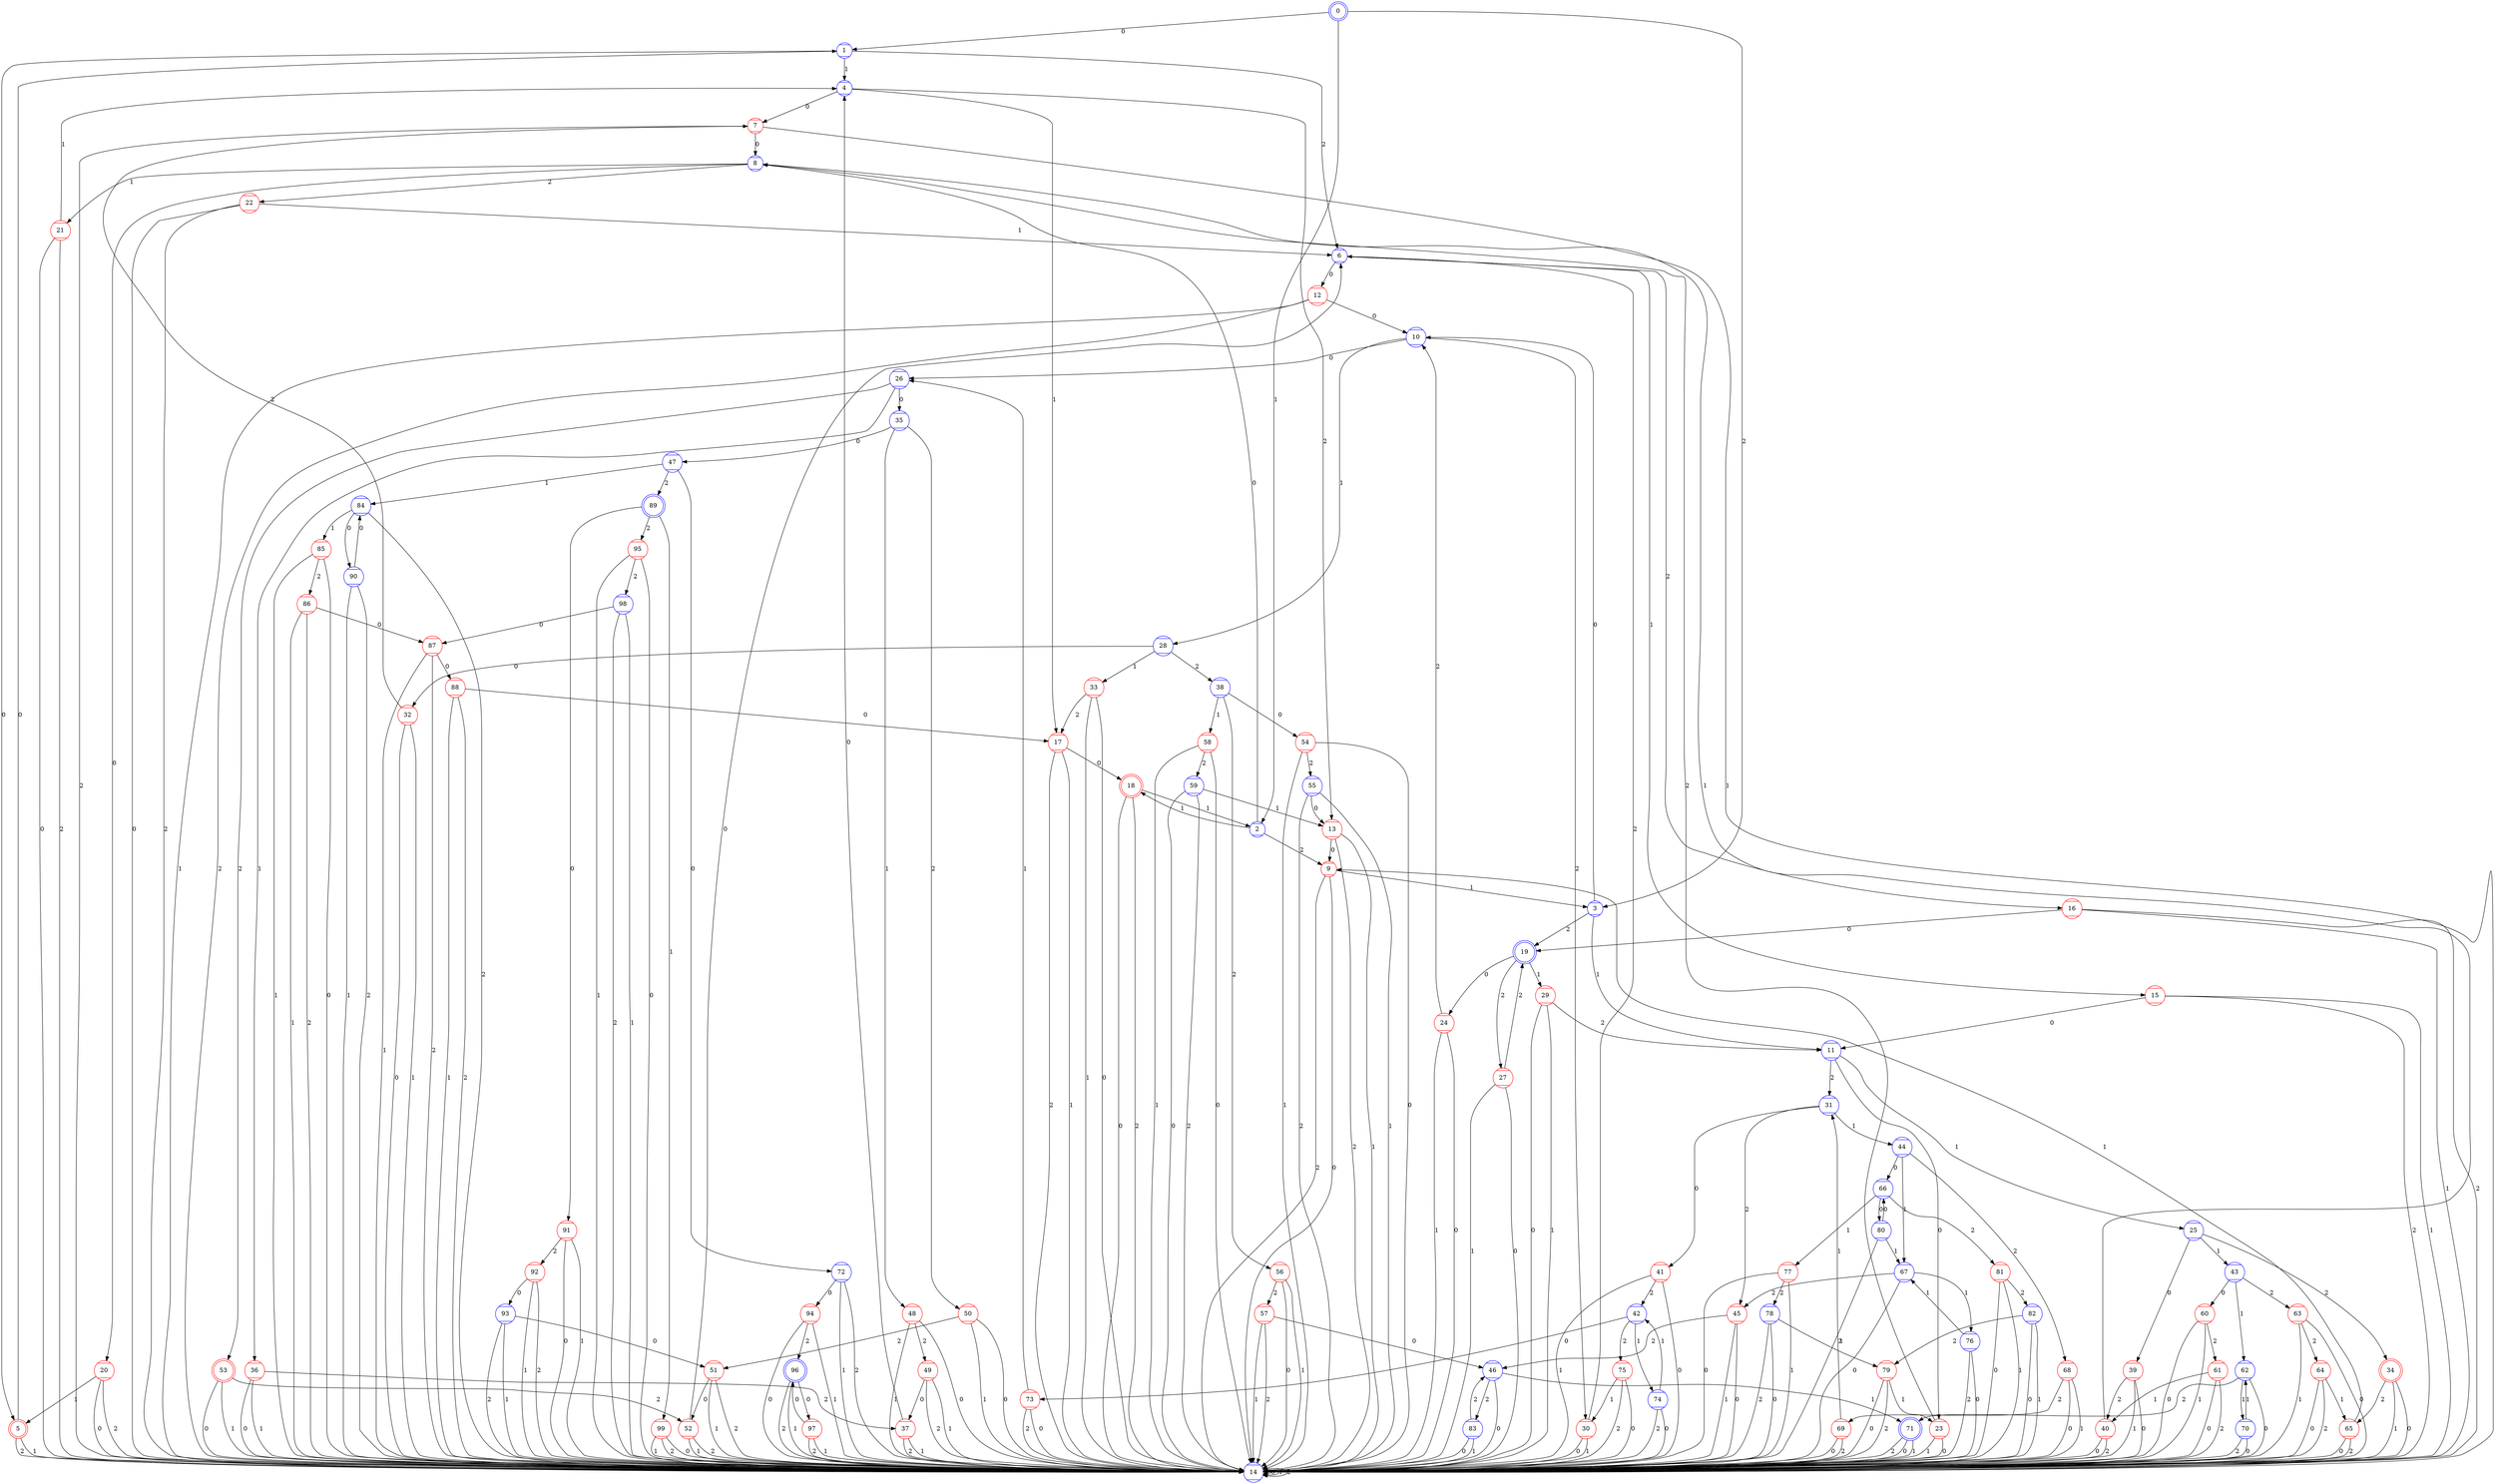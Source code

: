 digraph{
0 [color=blue, style=striped, shape=doublecircle]
1 [color=blue, style=striped, shape=Mcircle]
2 [color=blue, style=striped, shape=Mcircle]
3 [color=blue, style=striped, shape=Mcircle]
4 [color=blue, style=striped, shape=Mcircle]
5 [color=red, style=striped, shape=doublecircle]
6 [color=blue, style=striped, shape=Mcircle]
7 [color=red, style=striped, shape=Mcircle]
8 [color=blue, style=striped, shape=Mcircle]
9 [color=red, style=striped, shape=Mcircle]
10 [color=blue, style=striped, shape=Mcircle]
11 [color=blue, style=striped, shape=Mcircle]
12 [color=red, style=striped, shape=Mcircle]
13 [color=red, style=striped, shape=Mcircle]
14 [color=blue, style=striped, shape=Mcircle]
15 [color=red, style=striped, shape=Mcircle]
16 [color=red, style=striped, shape=Mcircle]
17 [color=red, style=striped, shape=Mcircle]
18 [color=red, style=striped, shape=doublecircle]
19 [color=blue, style=striped, shape=doublecircle]
20 [color=red, style=striped, shape=Mcircle]
21 [color=red, style=striped, shape=Mcircle]
22 [color=red, style=striped, shape=Mcircle]
23 [color=red, style=striped, shape=Mcircle]
24 [color=red, style=striped, shape=Mcircle]
25 [color=blue, style=striped, shape=Mcircle]
26 [color=blue, style=striped, shape=Mcircle]
27 [color=red, style=striped, shape=Mcircle]
28 [color=blue, style=striped, shape=Mcircle]
29 [color=red, style=striped, shape=Mcircle]
30 [color=red, style=striped, shape=Mcircle]
31 [color=blue, style=striped, shape=Mcircle]
32 [color=red, style=striped, shape=Mcircle]
33 [color=red, style=striped, shape=Mcircle]
34 [color=red, style=striped, shape=doublecircle]
35 [color=blue, style=striped, shape=Mcircle]
36 [color=red, style=striped, shape=Mcircle]
37 [color=red, style=striped, shape=Mcircle]
38 [color=blue, style=striped, shape=Mcircle]
39 [color=red, style=striped, shape=Mcircle]
40 [color=red, style=striped, shape=Mcircle]
41 [color=red, style=striped, shape=Mcircle]
42 [color=blue, style=striped, shape=Mcircle]
43 [color=blue, style=striped, shape=Mcircle]
44 [color=blue, style=striped, shape=Mcircle]
45 [color=red, style=striped, shape=Mcircle]
46 [color=blue, style=striped, shape=Mcircle]
47 [color=blue, style=striped, shape=Mcircle]
48 [color=red, style=striped, shape=Mcircle]
49 [color=red, style=striped, shape=Mcircle]
50 [color=red, style=striped, shape=Mcircle]
51 [color=red, style=striped, shape=Mcircle]
52 [color=red, style=striped, shape=Mcircle]
53 [color=red, style=striped, shape=doublecircle]
54 [color=red, style=striped, shape=Mcircle]
55 [color=blue, style=striped, shape=Mcircle]
56 [color=red, style=striped, shape=Mcircle]
57 [color=red, style=striped, shape=Mcircle]
58 [color=red, style=striped, shape=Mcircle]
59 [color=blue, style=striped, shape=Mcircle]
60 [color=red, style=striped, shape=Mcircle]
61 [color=red, style=striped, shape=Mcircle]
62 [color=blue, style=striped, shape=Mcircle]
63 [color=red, style=striped, shape=Mcircle]
64 [color=red, style=striped, shape=Mcircle]
65 [color=red, style=striped, shape=Mcircle]
66 [color=blue, style=striped, shape=Mcircle]
67 [color=blue, style=striped, shape=Mcircle]
68 [color=red, style=striped, shape=Mcircle]
69 [color=red, style=striped, shape=Mcircle]
70 [color=blue, style=striped, shape=Mcircle]
71 [color=blue, style=striped, shape=doublecircle]
72 [color=blue, style=striped, shape=Mcircle]
73 [color=red, style=striped, shape=Mcircle]
74 [color=blue, style=striped, shape=Mcircle]
75 [color=red, style=striped, shape=Mcircle]
76 [color=blue, style=striped, shape=Mcircle]
77 [color=red, style=striped, shape=Mcircle]
78 [color=blue, style=striped, shape=Mcircle]
79 [color=red, style=striped, shape=Mcircle]
80 [color=blue, style=striped, shape=Mcircle]
81 [color=red, style=striped, shape=Mcircle]
82 [color=blue, style=striped, shape=Mcircle]
83 [color=blue, style=striped, shape=Mcircle]
84 [color=blue, style=striped, shape=Mcircle]
85 [color=red, style=striped, shape=Mcircle]
86 [color=red, style=striped, shape=Mcircle]
87 [color=red, style=striped, shape=Mcircle]
88 [color=red, style=striped, shape=Mcircle]
89 [color=blue, style=striped, shape=doublecircle]
90 [color=blue, style=striped, shape=Mcircle]
91 [color=red, style=striped, shape=Mcircle]
92 [color=red, style=striped, shape=Mcircle]
93 [color=blue, style=striped, shape=Mcircle]
94 [color=red, style=striped, shape=Mcircle]
95 [color=red, style=striped, shape=Mcircle]
96 [color=blue, style=striped, shape=doublecircle]
97 [color=red, style=striped, shape=Mcircle]
98 [color=blue, style=striped, shape=Mcircle]
99 [color=red, style=striped, shape=Mcircle]
0->1 [label=0]
0->2 [label=1]
0->3 [label=2]
1->5 [label=0]
1->4 [label=1]
1->6 [label=2]
2->8 [label=0]
2->18 [label=1]
2->9 [label=2]
3->10 [label=0]
3->11 [label=1]
3->19 [label=2]
4->7 [label=0]
4->17 [label=1]
4->13 [label=2]
5->1 [label=0]
5->14 [label=1]
5->14 [label=2]
6->12 [label=0]
6->15 [label=1]
6->16 [label=2]
7->8 [label=0]
7->14 [label=1]
7->14 [label=2]
8->20 [label=0]
8->21 [label=1]
8->22 [label=2]
9->14 [label=0]
9->3 [label=1]
9->14 [label=2]
10->26 [label=0]
10->28 [label=1]
10->30 [label=2]
11->23 [label=0]
11->25 [label=1]
11->31 [label=2]
12->10 [label=0]
12->14 [label=1]
12->14 [label=2]
13->9 [label=0]
13->14 [label=1]
13->14 [label=2]
14->14 [label=0]
14->14 [label=1]
14->14 [label=2]
15->11 [label=0]
15->14 [label=1]
15->14 [label=2]
16->19 [label=0]
16->14 [label=1]
16->14 [label=2]
17->18 [label=0]
17->14 [label=1]
17->14 [label=2]
18->14 [label=0]
18->2 [label=1]
18->14 [label=2]
19->24 [label=0]
19->29 [label=1]
19->27 [label=2]
20->14 [label=0]
20->5 [label=1]
20->14 [label=2]
21->14 [label=0]
21->4 [label=1]
21->14 [label=2]
22->14 [label=0]
22->6 [label=1]
22->14 [label=2]
23->14 [label=0]
23->14 [label=1]
23->8 [label=2]
24->14 [label=0]
24->14 [label=1]
24->10 [label=2]
25->39 [label=0]
25->43 [label=1]
25->34 [label=2]
26->35 [label=0]
26->36 [label=1]
26->53 [label=2]
27->14 [label=0]
27->14 [label=1]
27->19 [label=2]
28->32 [label=0]
28->33 [label=1]
28->38 [label=2]
29->14 [label=0]
29->14 [label=1]
29->11 [label=2]
30->14 [label=0]
30->14 [label=1]
30->6 [label=2]
31->41 [label=0]
31->44 [label=1]
31->45 [label=2]
32->14 [label=0]
32->14 [label=1]
32->7 [label=2]
33->14 [label=0]
33->14 [label=1]
33->17 [label=2]
34->14 [label=0]
34->14 [label=1]
34->65 [label=2]
35->47 [label=0]
35->48 [label=1]
35->50 [label=2]
36->14 [label=0]
36->14 [label=1]
36->37 [label=2]
37->4 [label=0]
37->14 [label=1]
37->14 [label=2]
38->54 [label=0]
38->58 [label=1]
38->56 [label=2]
39->14 [label=0]
39->14 [label=1]
39->40 [label=2]
40->14 [label=0]
40->8 [label=1]
40->14 [label=2]
41->14 [label=0]
41->14 [label=1]
41->42 [label=2]
42->73 [label=0]
42->74 [label=1]
42->75 [label=2]
43->60 [label=0]
43->62 [label=1]
43->63 [label=2]
44->66 [label=0]
44->67 [label=1]
44->68 [label=2]
45->14 [label=0]
45->14 [label=1]
45->46 [label=2]
46->14 [label=0]
46->71 [label=1]
46->83 [label=2]
47->72 [label=0]
47->84 [label=1]
47->89 [label=2]
48->14 [label=0]
48->14 [label=1]
48->49 [label=2]
49->37 [label=0]
49->14 [label=1]
49->14 [label=2]
50->14 [label=0]
50->14 [label=1]
50->51 [label=2]
51->52 [label=0]
51->14 [label=1]
51->14 [label=2]
52->6 [label=0]
52->14 [label=1]
52->14 [label=2]
53->14 [label=0]
53->14 [label=1]
53->52 [label=2]
54->14 [label=0]
54->14 [label=1]
54->55 [label=2]
55->13 [label=0]
55->14 [label=1]
55->14 [label=2]
56->14 [label=0]
56->14 [label=1]
56->57 [label=2]
57->46 [label=0]
57->14 [label=1]
57->14 [label=2]
58->14 [label=0]
58->14 [label=1]
58->59 [label=2]
59->14 [label=0]
59->13 [label=1]
59->14 [label=2]
60->14 [label=0]
60->14 [label=1]
60->61 [label=2]
61->14 [label=0]
61->40 [label=1]
61->14 [label=2]
62->14 [label=0]
62->70 [label=1]
62->71 [label=2]
63->14 [label=0]
63->14 [label=1]
63->64 [label=2]
64->14 [label=0]
64->65 [label=1]
64->14 [label=2]
65->14 [label=0]
65->9 [label=1]
65->14 [label=2]
66->80 [label=0]
66->77 [label=1]
66->81 [label=2]
67->14 [label=0]
67->76 [label=1]
67->45 [label=2]
68->14 [label=0]
68->14 [label=1]
68->69 [label=2]
69->14 [label=0]
69->31 [label=1]
69->14 [label=2]
70->14 [label=0]
70->62 [label=1]
70->14 [label=2]
71->14 [label=0]
71->14 [label=1]
71->14 [label=2]
72->94 [label=0]
72->14 [label=1]
72->14 [label=2]
73->14 [label=0]
73->26 [label=1]
73->14 [label=2]
74->14 [label=0]
74->42 [label=1]
74->14 [label=2]
75->14 [label=0]
75->30 [label=1]
75->14 [label=2]
76->14 [label=0]
76->67 [label=1]
76->14 [label=2]
77->14 [label=0]
77->14 [label=1]
77->78 [label=2]
78->14 [label=0]
78->79 [label=1]
78->14 [label=2]
79->14 [label=0]
79->23 [label=1]
79->14 [label=2]
80->66 [label=0]
80->67 [label=1]
80->14 [label=2]
81->14 [label=0]
81->14 [label=1]
81->82 [label=2]
82->14 [label=0]
82->14 [label=1]
82->79 [label=2]
83->14 [label=0]
83->14 [label=1]
83->46 [label=2]
84->90 [label=0]
84->85 [label=1]
84->14 [label=2]
85->14 [label=0]
85->14 [label=1]
85->86 [label=2]
86->87 [label=0]
86->14 [label=1]
86->14 [label=2]
87->88 [label=0]
87->14 [label=1]
87->14 [label=2]
88->17 [label=0]
88->14 [label=1]
88->14 [label=2]
89->91 [label=0]
89->99 [label=1]
89->95 [label=2]
90->84 [label=0]
90->14 [label=1]
90->14 [label=2]
91->14 [label=0]
91->14 [label=1]
91->92 [label=2]
92->93 [label=0]
92->14 [label=1]
92->14 [label=2]
93->51 [label=0]
93->14 [label=1]
93->14 [label=2]
94->14 [label=0]
94->14 [label=1]
94->96 [label=2]
95->14 [label=0]
95->14 [label=1]
95->98 [label=2]
96->97 [label=0]
96->14 [label=1]
96->14 [label=2]
97->96 [label=0]
97->14 [label=1]
97->14 [label=2]
98->87 [label=0]
98->14 [label=1]
98->14 [label=2]
99->14 [label=0]
99->14 [label=1]
99->14 [label=2]
}